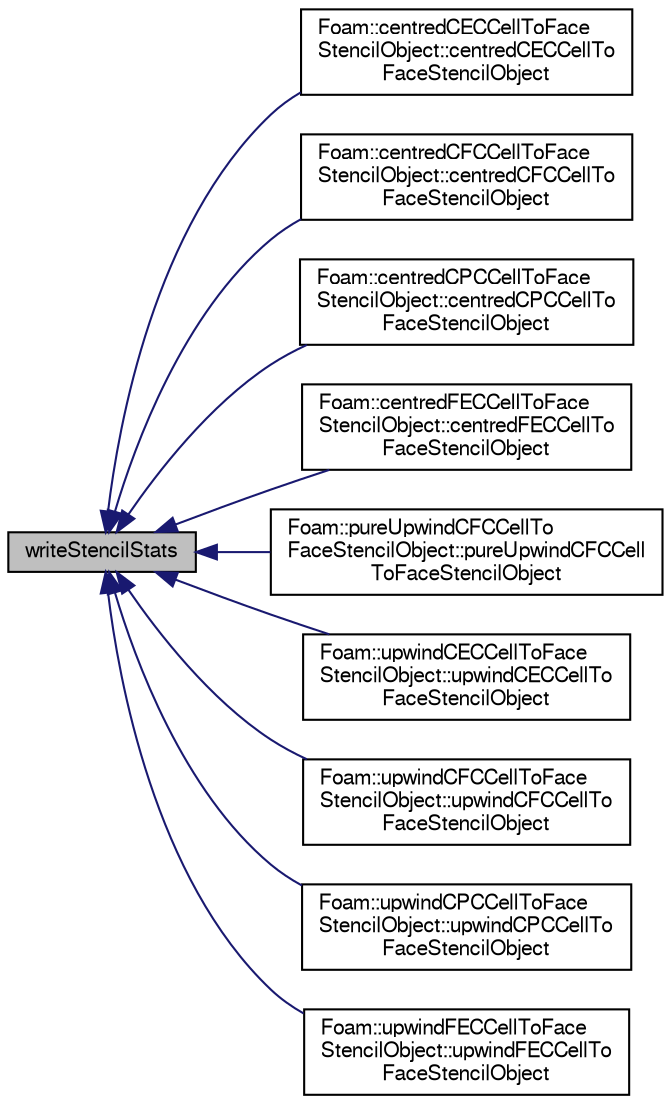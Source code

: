 digraph "writeStencilStats"
{
  bgcolor="transparent";
  edge [fontname="FreeSans",fontsize="10",labelfontname="FreeSans",labelfontsize="10"];
  node [fontname="FreeSans",fontsize="10",shape=record];
  rankdir="LR";
  Node81 [label="writeStencilStats",height=0.2,width=0.4,color="black", fillcolor="grey75", style="filled", fontcolor="black"];
  Node81 -> Node82 [dir="back",color="midnightblue",fontsize="10",style="solid",fontname="FreeSans"];
  Node82 [label="Foam::centredCECCellToFace\lStencilObject::centredCECCellTo\lFaceStencilObject",height=0.2,width=0.4,color="black",URL="$a22706.html#aed500b88db9ee98d0e199f75320058e9",tooltip="Construct from uncompacted face stencil. "];
  Node81 -> Node83 [dir="back",color="midnightblue",fontsize="10",style="solid",fontname="FreeSans"];
  Node83 [label="Foam::centredCFCCellToFace\lStencilObject::centredCFCCellTo\lFaceStencilObject",height=0.2,width=0.4,color="black",URL="$a22710.html#a72e1b2c15a4b5e767731254c51d90c9c",tooltip="Construct from uncompacted face stencil. "];
  Node81 -> Node84 [dir="back",color="midnightblue",fontsize="10",style="solid",fontname="FreeSans"];
  Node84 [label="Foam::centredCPCCellToFace\lStencilObject::centredCPCCellTo\lFaceStencilObject",height=0.2,width=0.4,color="black",URL="$a22714.html#ac67f9a7b7e325cfc82f3d6718f1c7763",tooltip="Construct from uncompacted face stencil. "];
  Node81 -> Node85 [dir="back",color="midnightblue",fontsize="10",style="solid",fontname="FreeSans"];
  Node85 [label="Foam::centredFECCellToFace\lStencilObject::centredFECCellTo\lFaceStencilObject",height=0.2,width=0.4,color="black",URL="$a22718.html#ae28c5d9c7890cb731fb8d77e1adac291",tooltip="Construct from uncompacted face stencil. "];
  Node81 -> Node86 [dir="back",color="midnightblue",fontsize="10",style="solid",fontname="FreeSans"];
  Node86 [label="Foam::pureUpwindCFCCellTo\lFaceStencilObject::pureUpwindCFCCell\lToFaceStencilObject",height=0.2,width=0.4,color="black",URL="$a22722.html#a57685e7983e08b0af7bd791a5012017b",tooltip="Construct from uncompacted face stencil. "];
  Node81 -> Node87 [dir="back",color="midnightblue",fontsize="10",style="solid",fontname="FreeSans"];
  Node87 [label="Foam::upwindCECCellToFace\lStencilObject::upwindCECCellTo\lFaceStencilObject",height=0.2,width=0.4,color="black",URL="$a22726.html#a1604d2b4a4148e8296f419fda9d7f453",tooltip="Construct from uncompacted face stencil. "];
  Node81 -> Node88 [dir="back",color="midnightblue",fontsize="10",style="solid",fontname="FreeSans"];
  Node88 [label="Foam::upwindCFCCellToFace\lStencilObject::upwindCFCCellTo\lFaceStencilObject",height=0.2,width=0.4,color="black",URL="$a22730.html#a3acb1627b980d76e6f3c09c424005f4f",tooltip="Construct from uncompacted face stencil. "];
  Node81 -> Node89 [dir="back",color="midnightblue",fontsize="10",style="solid",fontname="FreeSans"];
  Node89 [label="Foam::upwindCPCCellToFace\lStencilObject::upwindCPCCellTo\lFaceStencilObject",height=0.2,width=0.4,color="black",URL="$a22734.html#afc74e3f21c5fbba3bae59601165db696",tooltip="Construct from uncompacted face stencil. "];
  Node81 -> Node90 [dir="back",color="midnightblue",fontsize="10",style="solid",fontname="FreeSans"];
  Node90 [label="Foam::upwindFECCellToFace\lStencilObject::upwindFECCellTo\lFaceStencilObject",height=0.2,width=0.4,color="black",URL="$a22738.html#a67d43cff287cd626d9d5b0837b78cefd",tooltip="Construct from uncompacted face stencil. "];
}
